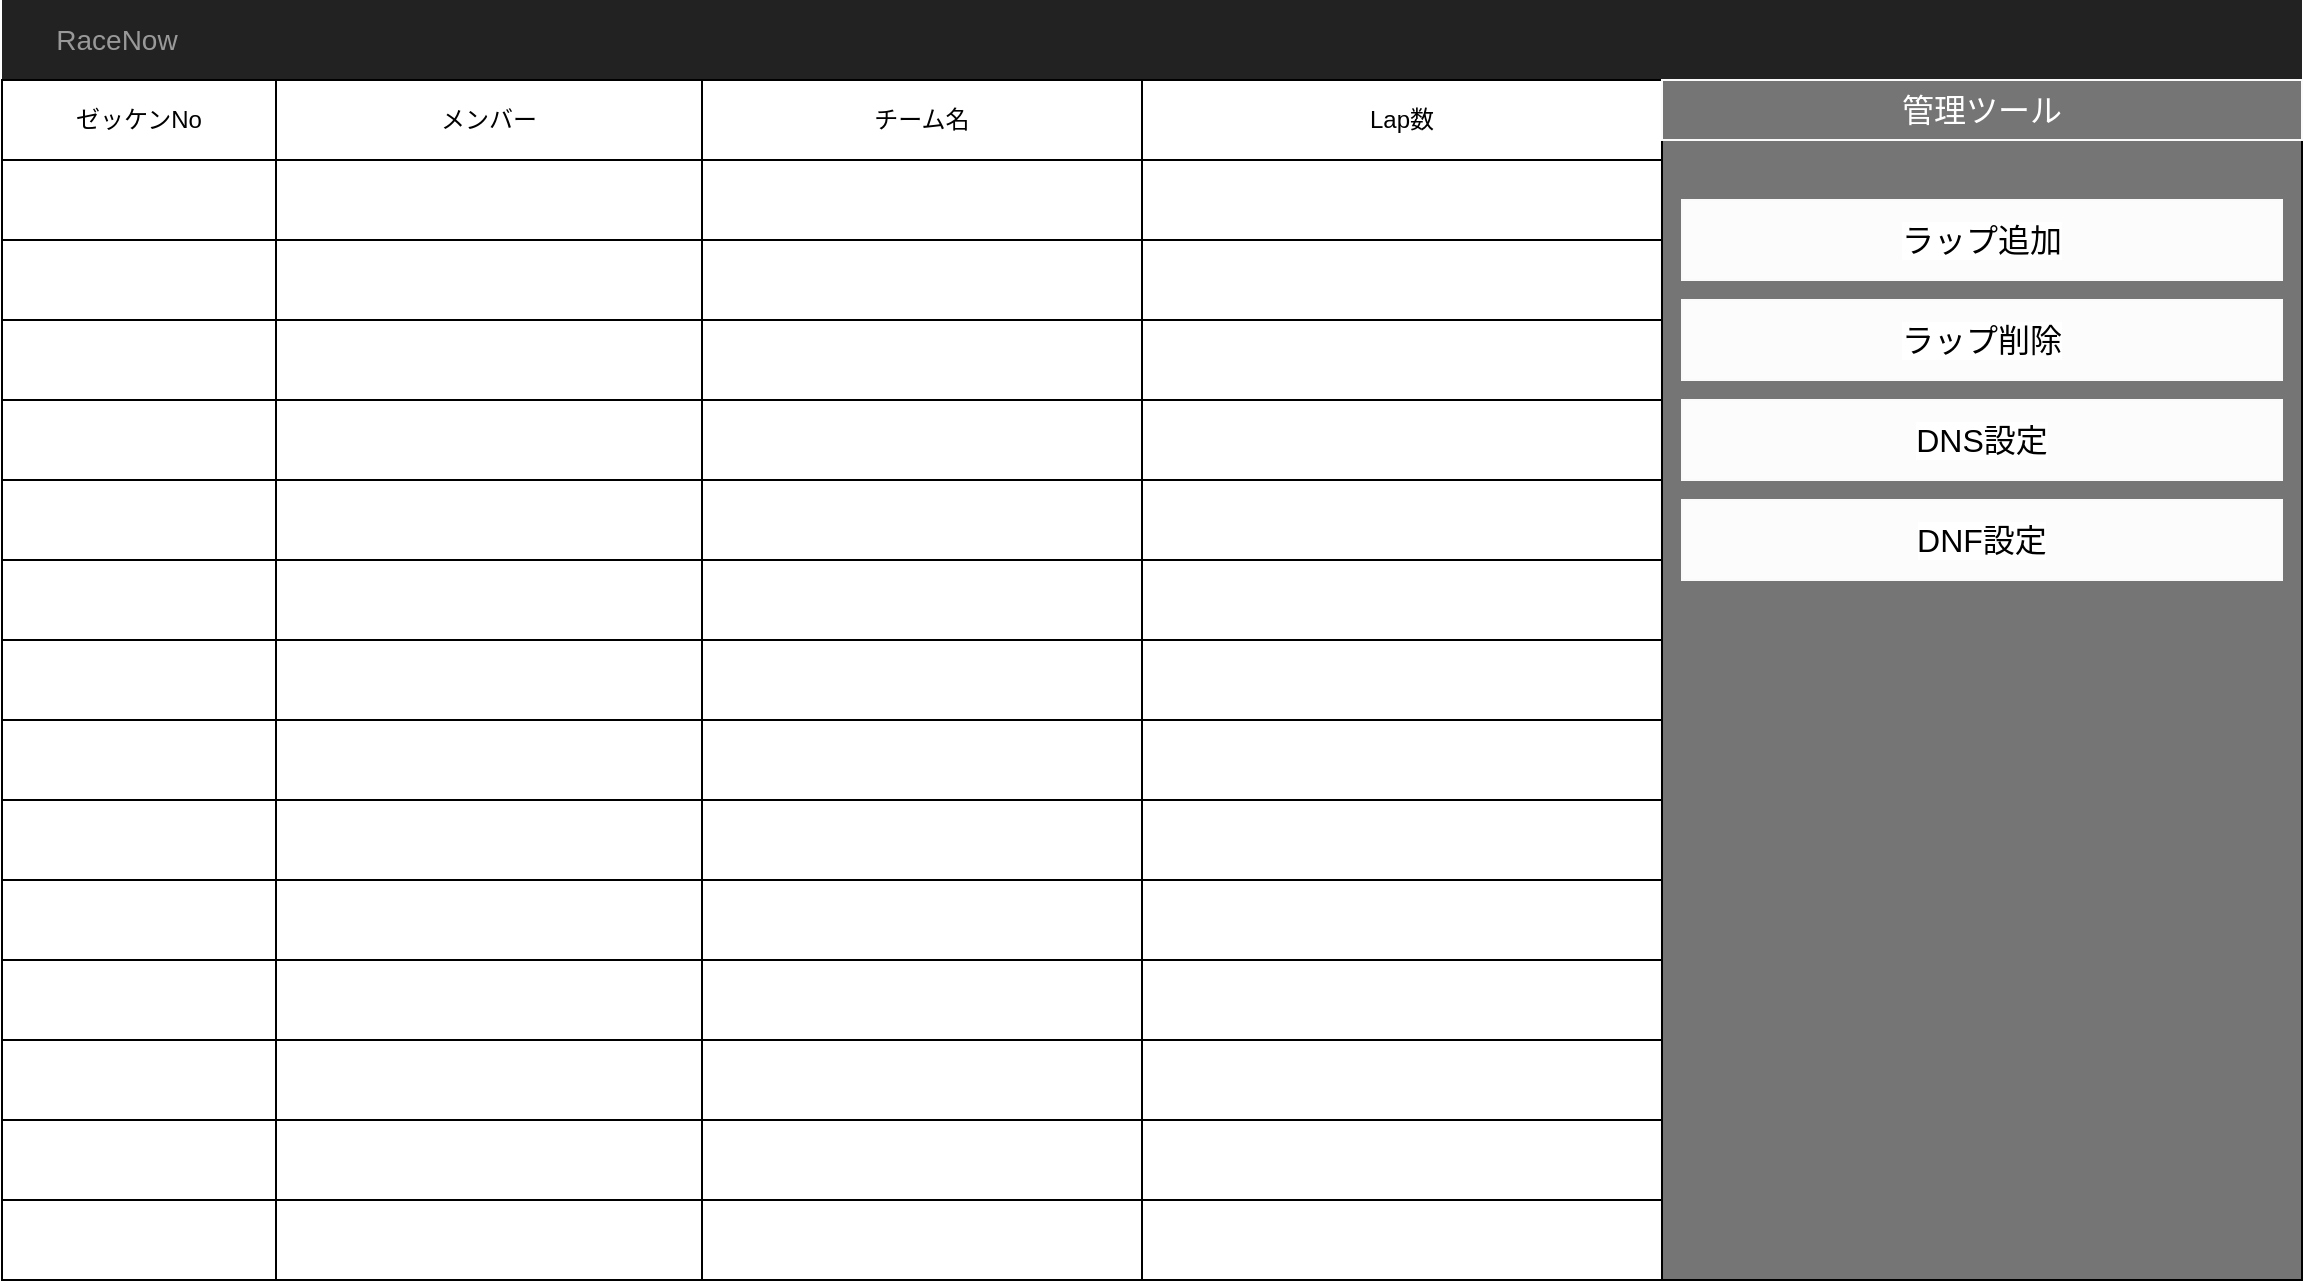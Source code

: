 <mxfile version="15.2.9" type="github">
  <diagram name="Page-1" id="c9db0220-8083-56f3-ca83-edcdcd058819">
    <mxGraphModel dx="1550" dy="835" grid="1" gridSize="10" guides="1" tooltips="1" connect="1" arrows="1" fold="1" page="1" pageScale="1.5" pageWidth="826" pageHeight="1169" background="#ffffff" math="0" shadow="0">
      <root>
        <mxCell id="0" style=";html=1;" />
        <mxCell id="1" style=";html=1;" parent="0" />
        <mxCell id="3d76a8aef4d5c911-1" value="" style="html=1;shadow=0;dashed=0;shape=mxgraph.bootstrap.rect;fillColor=#222222;strokeColor=none;whiteSpace=wrap;rounded=0;fontSize=12;fontColor=#000000;align=center;" parent="1" vertex="1">
          <mxGeometry x="40" y="70" width="1150" height="40" as="geometry" />
        </mxCell>
        <mxCell id="3d76a8aef4d5c911-2" value="RaceNow" style="html=1;shadow=0;dashed=0;fillColor=none;strokeColor=none;shape=mxgraph.bootstrap.rect;fontColor=#999999;fontSize=14;whiteSpace=wrap;" parent="3d76a8aef4d5c911-1" vertex="1">
          <mxGeometry width="115" height="40" as="geometry" />
        </mxCell>
        <mxCell id="-9qAd4NVjOr9Vn7USiCf-1" value="" style="rounded=0;whiteSpace=wrap;html=1;fillColor=#757575;" parent="1" vertex="1">
          <mxGeometry x="870" y="110" width="320" height="600" as="geometry" />
        </mxCell>
        <mxCell id="-9qAd4NVjOr9Vn7USiCf-2" value="" style="shape=table;html=1;whiteSpace=wrap;startSize=0;container=1;collapsible=0;childLayout=tableLayout;" parent="1" vertex="1">
          <mxGeometry x="40" y="110" width="830" height="600" as="geometry" />
        </mxCell>
        <mxCell id="-9qAd4NVjOr9Vn7USiCf-3" value="" style="shape=partialRectangle;html=1;whiteSpace=wrap;collapsible=0;dropTarget=0;pointerEvents=0;fillColor=none;top=0;left=0;bottom=0;right=0;points=[[0,0.5],[1,0.5]];portConstraint=eastwest;" parent="-9qAd4NVjOr9Vn7USiCf-2" vertex="1">
          <mxGeometry width="830" height="40" as="geometry" />
        </mxCell>
        <mxCell id="-9qAd4NVjOr9Vn7USiCf-4" value="ゼッケンNo" style="shape=partialRectangle;html=1;whiteSpace=wrap;connectable=0;fillColor=none;top=0;left=0;bottom=0;right=0;overflow=hidden;pointerEvents=1;" parent="-9qAd4NVjOr9Vn7USiCf-3" vertex="1">
          <mxGeometry width="137" height="40" as="geometry">
            <mxRectangle width="137" height="40" as="alternateBounds" />
          </mxGeometry>
        </mxCell>
        <mxCell id="-9qAd4NVjOr9Vn7USiCf-63" value="メンバー" style="shape=partialRectangle;html=1;whiteSpace=wrap;connectable=0;fillColor=none;top=0;left=0;bottom=0;right=0;overflow=hidden;pointerEvents=1;" parent="-9qAd4NVjOr9Vn7USiCf-3" vertex="1">
          <mxGeometry x="137" width="213" height="40" as="geometry">
            <mxRectangle width="213" height="40" as="alternateBounds" />
          </mxGeometry>
        </mxCell>
        <mxCell id="-9qAd4NVjOr9Vn7USiCf-5" value="チーム名" style="shape=partialRectangle;html=1;whiteSpace=wrap;connectable=0;fillColor=none;top=0;left=0;bottom=0;right=0;overflow=hidden;pointerEvents=1;" parent="-9qAd4NVjOr9Vn7USiCf-3" vertex="1">
          <mxGeometry x="350" width="220" height="40" as="geometry">
            <mxRectangle width="220" height="40" as="alternateBounds" />
          </mxGeometry>
        </mxCell>
        <mxCell id="-9qAd4NVjOr9Vn7USiCf-6" value="Lap数" style="shape=partialRectangle;html=1;whiteSpace=wrap;connectable=0;fillColor=none;top=0;left=0;bottom=0;right=0;overflow=hidden;pointerEvents=1;" parent="-9qAd4NVjOr9Vn7USiCf-3" vertex="1">
          <mxGeometry x="570" width="260" height="40" as="geometry">
            <mxRectangle width="260" height="40" as="alternateBounds" />
          </mxGeometry>
        </mxCell>
        <mxCell id="-9qAd4NVjOr9Vn7USiCf-7" value="" style="shape=partialRectangle;html=1;whiteSpace=wrap;collapsible=0;dropTarget=0;pointerEvents=0;fillColor=none;top=0;left=0;bottom=0;right=0;points=[[0,0.5],[1,0.5]];portConstraint=eastwest;" parent="-9qAd4NVjOr9Vn7USiCf-2" vertex="1">
          <mxGeometry y="40" width="830" height="40" as="geometry" />
        </mxCell>
        <mxCell id="-9qAd4NVjOr9Vn7USiCf-8" value="" style="shape=partialRectangle;html=1;whiteSpace=wrap;connectable=0;fillColor=none;top=0;left=0;bottom=0;right=0;overflow=hidden;pointerEvents=1;" parent="-9qAd4NVjOr9Vn7USiCf-7" vertex="1">
          <mxGeometry width="137" height="40" as="geometry">
            <mxRectangle width="137" height="40" as="alternateBounds" />
          </mxGeometry>
        </mxCell>
        <mxCell id="-9qAd4NVjOr9Vn7USiCf-9" value="" style="shape=partialRectangle;html=1;whiteSpace=wrap;connectable=0;fillColor=none;top=0;left=0;bottom=0;right=0;overflow=hidden;pointerEvents=1;" parent="-9qAd4NVjOr9Vn7USiCf-7" vertex="1">
          <mxGeometry x="137" width="213" height="40" as="geometry">
            <mxRectangle width="213" height="40" as="alternateBounds" />
          </mxGeometry>
        </mxCell>
        <mxCell id="-9qAd4NVjOr9Vn7USiCf-10" value="" style="shape=partialRectangle;html=1;whiteSpace=wrap;connectable=0;fillColor=none;top=0;left=0;bottom=0;right=0;overflow=hidden;pointerEvents=1;" parent="-9qAd4NVjOr9Vn7USiCf-7" vertex="1">
          <mxGeometry x="350" width="220" height="40" as="geometry">
            <mxRectangle width="220" height="40" as="alternateBounds" />
          </mxGeometry>
        </mxCell>
        <mxCell id="-9qAd4NVjOr9Vn7USiCf-64" style="shape=partialRectangle;html=1;whiteSpace=wrap;connectable=0;fillColor=none;top=0;left=0;bottom=0;right=0;overflow=hidden;pointerEvents=1;" parent="-9qAd4NVjOr9Vn7USiCf-7" vertex="1">
          <mxGeometry x="570" width="260" height="40" as="geometry">
            <mxRectangle width="260" height="40" as="alternateBounds" />
          </mxGeometry>
        </mxCell>
        <mxCell id="-9qAd4NVjOr9Vn7USiCf-59" style="shape=partialRectangle;html=1;whiteSpace=wrap;collapsible=0;dropTarget=0;pointerEvents=0;fillColor=none;top=0;left=0;bottom=0;right=0;points=[[0,0.5],[1,0.5]];portConstraint=eastwest;" parent="-9qAd4NVjOr9Vn7USiCf-2" vertex="1">
          <mxGeometry y="80" width="830" height="40" as="geometry" />
        </mxCell>
        <mxCell id="-9qAd4NVjOr9Vn7USiCf-60" style="shape=partialRectangle;html=1;whiteSpace=wrap;connectable=0;fillColor=none;top=0;left=0;bottom=0;right=0;overflow=hidden;pointerEvents=1;" parent="-9qAd4NVjOr9Vn7USiCf-59" vertex="1">
          <mxGeometry width="137" height="40" as="geometry">
            <mxRectangle width="137" height="40" as="alternateBounds" />
          </mxGeometry>
        </mxCell>
        <mxCell id="-9qAd4NVjOr9Vn7USiCf-61" style="shape=partialRectangle;html=1;whiteSpace=wrap;connectable=0;fillColor=none;top=0;left=0;bottom=0;right=0;overflow=hidden;pointerEvents=1;" parent="-9qAd4NVjOr9Vn7USiCf-59" vertex="1">
          <mxGeometry x="137" width="213" height="40" as="geometry">
            <mxRectangle width="213" height="40" as="alternateBounds" />
          </mxGeometry>
        </mxCell>
        <mxCell id="-9qAd4NVjOr9Vn7USiCf-62" style="shape=partialRectangle;html=1;whiteSpace=wrap;connectable=0;fillColor=none;top=0;left=0;bottom=0;right=0;overflow=hidden;pointerEvents=1;" parent="-9qAd4NVjOr9Vn7USiCf-59" vertex="1">
          <mxGeometry x="350" width="220" height="40" as="geometry">
            <mxRectangle width="220" height="40" as="alternateBounds" />
          </mxGeometry>
        </mxCell>
        <mxCell id="-9qAd4NVjOr9Vn7USiCf-65" style="shape=partialRectangle;html=1;whiteSpace=wrap;connectable=0;fillColor=none;top=0;left=0;bottom=0;right=0;overflow=hidden;pointerEvents=1;" parent="-9qAd4NVjOr9Vn7USiCf-59" vertex="1">
          <mxGeometry x="570" width="260" height="40" as="geometry">
            <mxRectangle width="260" height="40" as="alternateBounds" />
          </mxGeometry>
        </mxCell>
        <mxCell id="-9qAd4NVjOr9Vn7USiCf-55" style="shape=partialRectangle;html=1;whiteSpace=wrap;collapsible=0;dropTarget=0;pointerEvents=0;fillColor=none;top=0;left=0;bottom=0;right=0;points=[[0,0.5],[1,0.5]];portConstraint=eastwest;" parent="-9qAd4NVjOr9Vn7USiCf-2" vertex="1">
          <mxGeometry y="120" width="830" height="40" as="geometry" />
        </mxCell>
        <mxCell id="-9qAd4NVjOr9Vn7USiCf-56" style="shape=partialRectangle;html=1;whiteSpace=wrap;connectable=0;fillColor=none;top=0;left=0;bottom=0;right=0;overflow=hidden;pointerEvents=1;" parent="-9qAd4NVjOr9Vn7USiCf-55" vertex="1">
          <mxGeometry width="137" height="40" as="geometry">
            <mxRectangle width="137" height="40" as="alternateBounds" />
          </mxGeometry>
        </mxCell>
        <mxCell id="-9qAd4NVjOr9Vn7USiCf-57" style="shape=partialRectangle;html=1;whiteSpace=wrap;connectable=0;fillColor=none;top=0;left=0;bottom=0;right=0;overflow=hidden;pointerEvents=1;" parent="-9qAd4NVjOr9Vn7USiCf-55" vertex="1">
          <mxGeometry x="137" width="213" height="40" as="geometry">
            <mxRectangle width="213" height="40" as="alternateBounds" />
          </mxGeometry>
        </mxCell>
        <mxCell id="-9qAd4NVjOr9Vn7USiCf-58" style="shape=partialRectangle;html=1;whiteSpace=wrap;connectable=0;fillColor=none;top=0;left=0;bottom=0;right=0;overflow=hidden;pointerEvents=1;" parent="-9qAd4NVjOr9Vn7USiCf-55" vertex="1">
          <mxGeometry x="350" width="220" height="40" as="geometry">
            <mxRectangle width="220" height="40" as="alternateBounds" />
          </mxGeometry>
        </mxCell>
        <mxCell id="-9qAd4NVjOr9Vn7USiCf-66" style="shape=partialRectangle;html=1;whiteSpace=wrap;connectable=0;fillColor=none;top=0;left=0;bottom=0;right=0;overflow=hidden;pointerEvents=1;" parent="-9qAd4NVjOr9Vn7USiCf-55" vertex="1">
          <mxGeometry x="570" width="260" height="40" as="geometry">
            <mxRectangle width="260" height="40" as="alternateBounds" />
          </mxGeometry>
        </mxCell>
        <mxCell id="-9qAd4NVjOr9Vn7USiCf-51" style="shape=partialRectangle;html=1;whiteSpace=wrap;collapsible=0;dropTarget=0;pointerEvents=0;fillColor=none;top=0;left=0;bottom=0;right=0;points=[[0,0.5],[1,0.5]];portConstraint=eastwest;" parent="-9qAd4NVjOr9Vn7USiCf-2" vertex="1">
          <mxGeometry y="160" width="830" height="40" as="geometry" />
        </mxCell>
        <mxCell id="-9qAd4NVjOr9Vn7USiCf-52" style="shape=partialRectangle;html=1;whiteSpace=wrap;connectable=0;fillColor=none;top=0;left=0;bottom=0;right=0;overflow=hidden;pointerEvents=1;" parent="-9qAd4NVjOr9Vn7USiCf-51" vertex="1">
          <mxGeometry width="137" height="40" as="geometry">
            <mxRectangle width="137" height="40" as="alternateBounds" />
          </mxGeometry>
        </mxCell>
        <mxCell id="-9qAd4NVjOr9Vn7USiCf-53" style="shape=partialRectangle;html=1;whiteSpace=wrap;connectable=0;fillColor=none;top=0;left=0;bottom=0;right=0;overflow=hidden;pointerEvents=1;" parent="-9qAd4NVjOr9Vn7USiCf-51" vertex="1">
          <mxGeometry x="137" width="213" height="40" as="geometry">
            <mxRectangle width="213" height="40" as="alternateBounds" />
          </mxGeometry>
        </mxCell>
        <mxCell id="-9qAd4NVjOr9Vn7USiCf-54" style="shape=partialRectangle;html=1;whiteSpace=wrap;connectable=0;fillColor=none;top=0;left=0;bottom=0;right=0;overflow=hidden;pointerEvents=1;" parent="-9qAd4NVjOr9Vn7USiCf-51" vertex="1">
          <mxGeometry x="350" width="220" height="40" as="geometry">
            <mxRectangle width="220" height="40" as="alternateBounds" />
          </mxGeometry>
        </mxCell>
        <mxCell id="-9qAd4NVjOr9Vn7USiCf-67" style="shape=partialRectangle;html=1;whiteSpace=wrap;connectable=0;fillColor=none;top=0;left=0;bottom=0;right=0;overflow=hidden;pointerEvents=1;" parent="-9qAd4NVjOr9Vn7USiCf-51" vertex="1">
          <mxGeometry x="570" width="260" height="40" as="geometry">
            <mxRectangle width="260" height="40" as="alternateBounds" />
          </mxGeometry>
        </mxCell>
        <mxCell id="-9qAd4NVjOr9Vn7USiCf-47" style="shape=partialRectangle;html=1;whiteSpace=wrap;collapsible=0;dropTarget=0;pointerEvents=0;fillColor=none;top=0;left=0;bottom=0;right=0;points=[[0,0.5],[1,0.5]];portConstraint=eastwest;" parent="-9qAd4NVjOr9Vn7USiCf-2" vertex="1">
          <mxGeometry y="200" width="830" height="40" as="geometry" />
        </mxCell>
        <mxCell id="-9qAd4NVjOr9Vn7USiCf-48" style="shape=partialRectangle;html=1;whiteSpace=wrap;connectable=0;fillColor=none;top=0;left=0;bottom=0;right=0;overflow=hidden;pointerEvents=1;" parent="-9qAd4NVjOr9Vn7USiCf-47" vertex="1">
          <mxGeometry width="137" height="40" as="geometry">
            <mxRectangle width="137" height="40" as="alternateBounds" />
          </mxGeometry>
        </mxCell>
        <mxCell id="-9qAd4NVjOr9Vn7USiCf-49" style="shape=partialRectangle;html=1;whiteSpace=wrap;connectable=0;fillColor=none;top=0;left=0;bottom=0;right=0;overflow=hidden;pointerEvents=1;" parent="-9qAd4NVjOr9Vn7USiCf-47" vertex="1">
          <mxGeometry x="137" width="213" height="40" as="geometry">
            <mxRectangle width="213" height="40" as="alternateBounds" />
          </mxGeometry>
        </mxCell>
        <mxCell id="-9qAd4NVjOr9Vn7USiCf-50" style="shape=partialRectangle;html=1;whiteSpace=wrap;connectable=0;fillColor=none;top=0;left=0;bottom=0;right=0;overflow=hidden;pointerEvents=1;" parent="-9qAd4NVjOr9Vn7USiCf-47" vertex="1">
          <mxGeometry x="350" width="220" height="40" as="geometry">
            <mxRectangle width="220" height="40" as="alternateBounds" />
          </mxGeometry>
        </mxCell>
        <mxCell id="-9qAd4NVjOr9Vn7USiCf-68" style="shape=partialRectangle;html=1;whiteSpace=wrap;connectable=0;fillColor=none;top=0;left=0;bottom=0;right=0;overflow=hidden;pointerEvents=1;" parent="-9qAd4NVjOr9Vn7USiCf-47" vertex="1">
          <mxGeometry x="570" width="260" height="40" as="geometry">
            <mxRectangle width="260" height="40" as="alternateBounds" />
          </mxGeometry>
        </mxCell>
        <mxCell id="-9qAd4NVjOr9Vn7USiCf-43" style="shape=partialRectangle;html=1;whiteSpace=wrap;collapsible=0;dropTarget=0;pointerEvents=0;fillColor=none;top=0;left=0;bottom=0;right=0;points=[[0,0.5],[1,0.5]];portConstraint=eastwest;" parent="-9qAd4NVjOr9Vn7USiCf-2" vertex="1">
          <mxGeometry y="240" width="830" height="40" as="geometry" />
        </mxCell>
        <mxCell id="-9qAd4NVjOr9Vn7USiCf-44" style="shape=partialRectangle;html=1;whiteSpace=wrap;connectable=0;fillColor=none;top=0;left=0;bottom=0;right=0;overflow=hidden;pointerEvents=1;" parent="-9qAd4NVjOr9Vn7USiCf-43" vertex="1">
          <mxGeometry width="137" height="40" as="geometry">
            <mxRectangle width="137" height="40" as="alternateBounds" />
          </mxGeometry>
        </mxCell>
        <mxCell id="-9qAd4NVjOr9Vn7USiCf-45" style="shape=partialRectangle;html=1;whiteSpace=wrap;connectable=0;fillColor=none;top=0;left=0;bottom=0;right=0;overflow=hidden;pointerEvents=1;" parent="-9qAd4NVjOr9Vn7USiCf-43" vertex="1">
          <mxGeometry x="137" width="213" height="40" as="geometry">
            <mxRectangle width="213" height="40" as="alternateBounds" />
          </mxGeometry>
        </mxCell>
        <mxCell id="-9qAd4NVjOr9Vn7USiCf-46" style="shape=partialRectangle;html=1;whiteSpace=wrap;connectable=0;fillColor=none;top=0;left=0;bottom=0;right=0;overflow=hidden;pointerEvents=1;" parent="-9qAd4NVjOr9Vn7USiCf-43" vertex="1">
          <mxGeometry x="350" width="220" height="40" as="geometry">
            <mxRectangle width="220" height="40" as="alternateBounds" />
          </mxGeometry>
        </mxCell>
        <mxCell id="-9qAd4NVjOr9Vn7USiCf-69" style="shape=partialRectangle;html=1;whiteSpace=wrap;connectable=0;fillColor=none;top=0;left=0;bottom=0;right=0;overflow=hidden;pointerEvents=1;" parent="-9qAd4NVjOr9Vn7USiCf-43" vertex="1">
          <mxGeometry x="570" width="260" height="40" as="geometry">
            <mxRectangle width="260" height="40" as="alternateBounds" />
          </mxGeometry>
        </mxCell>
        <mxCell id="-9qAd4NVjOr9Vn7USiCf-39" style="shape=partialRectangle;html=1;whiteSpace=wrap;collapsible=0;dropTarget=0;pointerEvents=0;fillColor=none;top=0;left=0;bottom=0;right=0;points=[[0,0.5],[1,0.5]];portConstraint=eastwest;" parent="-9qAd4NVjOr9Vn7USiCf-2" vertex="1">
          <mxGeometry y="280" width="830" height="40" as="geometry" />
        </mxCell>
        <mxCell id="-9qAd4NVjOr9Vn7USiCf-40" style="shape=partialRectangle;html=1;whiteSpace=wrap;connectable=0;fillColor=none;top=0;left=0;bottom=0;right=0;overflow=hidden;pointerEvents=1;" parent="-9qAd4NVjOr9Vn7USiCf-39" vertex="1">
          <mxGeometry width="137" height="40" as="geometry">
            <mxRectangle width="137" height="40" as="alternateBounds" />
          </mxGeometry>
        </mxCell>
        <mxCell id="-9qAd4NVjOr9Vn7USiCf-41" style="shape=partialRectangle;html=1;whiteSpace=wrap;connectable=0;fillColor=none;top=0;left=0;bottom=0;right=0;overflow=hidden;pointerEvents=1;" parent="-9qAd4NVjOr9Vn7USiCf-39" vertex="1">
          <mxGeometry x="137" width="213" height="40" as="geometry">
            <mxRectangle width="213" height="40" as="alternateBounds" />
          </mxGeometry>
        </mxCell>
        <mxCell id="-9qAd4NVjOr9Vn7USiCf-42" style="shape=partialRectangle;html=1;whiteSpace=wrap;connectable=0;fillColor=none;top=0;left=0;bottom=0;right=0;overflow=hidden;pointerEvents=1;" parent="-9qAd4NVjOr9Vn7USiCf-39" vertex="1">
          <mxGeometry x="350" width="220" height="40" as="geometry">
            <mxRectangle width="220" height="40" as="alternateBounds" />
          </mxGeometry>
        </mxCell>
        <mxCell id="-9qAd4NVjOr9Vn7USiCf-70" style="shape=partialRectangle;html=1;whiteSpace=wrap;connectable=0;fillColor=none;top=0;left=0;bottom=0;right=0;overflow=hidden;pointerEvents=1;" parent="-9qAd4NVjOr9Vn7USiCf-39" vertex="1">
          <mxGeometry x="570" width="260" height="40" as="geometry">
            <mxRectangle width="260" height="40" as="alternateBounds" />
          </mxGeometry>
        </mxCell>
        <mxCell id="-9qAd4NVjOr9Vn7USiCf-35" style="shape=partialRectangle;html=1;whiteSpace=wrap;collapsible=0;dropTarget=0;pointerEvents=0;fillColor=none;top=0;left=0;bottom=0;right=0;points=[[0,0.5],[1,0.5]];portConstraint=eastwest;" parent="-9qAd4NVjOr9Vn7USiCf-2" vertex="1">
          <mxGeometry y="320" width="830" height="40" as="geometry" />
        </mxCell>
        <mxCell id="-9qAd4NVjOr9Vn7USiCf-36" style="shape=partialRectangle;html=1;whiteSpace=wrap;connectable=0;fillColor=none;top=0;left=0;bottom=0;right=0;overflow=hidden;pointerEvents=1;" parent="-9qAd4NVjOr9Vn7USiCf-35" vertex="1">
          <mxGeometry width="137" height="40" as="geometry">
            <mxRectangle width="137" height="40" as="alternateBounds" />
          </mxGeometry>
        </mxCell>
        <mxCell id="-9qAd4NVjOr9Vn7USiCf-37" style="shape=partialRectangle;html=1;whiteSpace=wrap;connectable=0;fillColor=none;top=0;left=0;bottom=0;right=0;overflow=hidden;pointerEvents=1;" parent="-9qAd4NVjOr9Vn7USiCf-35" vertex="1">
          <mxGeometry x="137" width="213" height="40" as="geometry">
            <mxRectangle width="213" height="40" as="alternateBounds" />
          </mxGeometry>
        </mxCell>
        <mxCell id="-9qAd4NVjOr9Vn7USiCf-38" style="shape=partialRectangle;html=1;whiteSpace=wrap;connectable=0;fillColor=none;top=0;left=0;bottom=0;right=0;overflow=hidden;pointerEvents=1;" parent="-9qAd4NVjOr9Vn7USiCf-35" vertex="1">
          <mxGeometry x="350" width="220" height="40" as="geometry">
            <mxRectangle width="220" height="40" as="alternateBounds" />
          </mxGeometry>
        </mxCell>
        <mxCell id="-9qAd4NVjOr9Vn7USiCf-71" style="shape=partialRectangle;html=1;whiteSpace=wrap;connectable=0;fillColor=none;top=0;left=0;bottom=0;right=0;overflow=hidden;pointerEvents=1;" parent="-9qAd4NVjOr9Vn7USiCf-35" vertex="1">
          <mxGeometry x="570" width="260" height="40" as="geometry">
            <mxRectangle width="260" height="40" as="alternateBounds" />
          </mxGeometry>
        </mxCell>
        <mxCell id="-9qAd4NVjOr9Vn7USiCf-31" style="shape=partialRectangle;html=1;whiteSpace=wrap;collapsible=0;dropTarget=0;pointerEvents=0;fillColor=none;top=0;left=0;bottom=0;right=0;points=[[0,0.5],[1,0.5]];portConstraint=eastwest;" parent="-9qAd4NVjOr9Vn7USiCf-2" vertex="1">
          <mxGeometry y="360" width="830" height="40" as="geometry" />
        </mxCell>
        <mxCell id="-9qAd4NVjOr9Vn7USiCf-32" style="shape=partialRectangle;html=1;whiteSpace=wrap;connectable=0;fillColor=none;top=0;left=0;bottom=0;right=0;overflow=hidden;pointerEvents=1;" parent="-9qAd4NVjOr9Vn7USiCf-31" vertex="1">
          <mxGeometry width="137" height="40" as="geometry">
            <mxRectangle width="137" height="40" as="alternateBounds" />
          </mxGeometry>
        </mxCell>
        <mxCell id="-9qAd4NVjOr9Vn7USiCf-33" style="shape=partialRectangle;html=1;whiteSpace=wrap;connectable=0;fillColor=none;top=0;left=0;bottom=0;right=0;overflow=hidden;pointerEvents=1;" parent="-9qAd4NVjOr9Vn7USiCf-31" vertex="1">
          <mxGeometry x="137" width="213" height="40" as="geometry">
            <mxRectangle width="213" height="40" as="alternateBounds" />
          </mxGeometry>
        </mxCell>
        <mxCell id="-9qAd4NVjOr9Vn7USiCf-34" style="shape=partialRectangle;html=1;whiteSpace=wrap;connectable=0;fillColor=none;top=0;left=0;bottom=0;right=0;overflow=hidden;pointerEvents=1;" parent="-9qAd4NVjOr9Vn7USiCf-31" vertex="1">
          <mxGeometry x="350" width="220" height="40" as="geometry">
            <mxRectangle width="220" height="40" as="alternateBounds" />
          </mxGeometry>
        </mxCell>
        <mxCell id="-9qAd4NVjOr9Vn7USiCf-72" style="shape=partialRectangle;html=1;whiteSpace=wrap;connectable=0;fillColor=none;top=0;left=0;bottom=0;right=0;overflow=hidden;pointerEvents=1;" parent="-9qAd4NVjOr9Vn7USiCf-31" vertex="1">
          <mxGeometry x="570" width="260" height="40" as="geometry">
            <mxRectangle width="260" height="40" as="alternateBounds" />
          </mxGeometry>
        </mxCell>
        <mxCell id="-9qAd4NVjOr9Vn7USiCf-27" style="shape=partialRectangle;html=1;whiteSpace=wrap;collapsible=0;dropTarget=0;pointerEvents=0;fillColor=none;top=0;left=0;bottom=0;right=0;points=[[0,0.5],[1,0.5]];portConstraint=eastwest;" parent="-9qAd4NVjOr9Vn7USiCf-2" vertex="1">
          <mxGeometry y="400" width="830" height="40" as="geometry" />
        </mxCell>
        <mxCell id="-9qAd4NVjOr9Vn7USiCf-28" style="shape=partialRectangle;html=1;whiteSpace=wrap;connectable=0;fillColor=none;top=0;left=0;bottom=0;right=0;overflow=hidden;pointerEvents=1;" parent="-9qAd4NVjOr9Vn7USiCf-27" vertex="1">
          <mxGeometry width="137" height="40" as="geometry">
            <mxRectangle width="137" height="40" as="alternateBounds" />
          </mxGeometry>
        </mxCell>
        <mxCell id="-9qAd4NVjOr9Vn7USiCf-29" style="shape=partialRectangle;html=1;whiteSpace=wrap;connectable=0;fillColor=none;top=0;left=0;bottom=0;right=0;overflow=hidden;pointerEvents=1;" parent="-9qAd4NVjOr9Vn7USiCf-27" vertex="1">
          <mxGeometry x="137" width="213" height="40" as="geometry">
            <mxRectangle width="213" height="40" as="alternateBounds" />
          </mxGeometry>
        </mxCell>
        <mxCell id="-9qAd4NVjOr9Vn7USiCf-30" style="shape=partialRectangle;html=1;whiteSpace=wrap;connectable=0;fillColor=none;top=0;left=0;bottom=0;right=0;overflow=hidden;pointerEvents=1;" parent="-9qAd4NVjOr9Vn7USiCf-27" vertex="1">
          <mxGeometry x="350" width="220" height="40" as="geometry">
            <mxRectangle width="220" height="40" as="alternateBounds" />
          </mxGeometry>
        </mxCell>
        <mxCell id="-9qAd4NVjOr9Vn7USiCf-73" style="shape=partialRectangle;html=1;whiteSpace=wrap;connectable=0;fillColor=none;top=0;left=0;bottom=0;right=0;overflow=hidden;pointerEvents=1;" parent="-9qAd4NVjOr9Vn7USiCf-27" vertex="1">
          <mxGeometry x="570" width="260" height="40" as="geometry">
            <mxRectangle width="260" height="40" as="alternateBounds" />
          </mxGeometry>
        </mxCell>
        <mxCell id="-9qAd4NVjOr9Vn7USiCf-23" style="shape=partialRectangle;html=1;whiteSpace=wrap;collapsible=0;dropTarget=0;pointerEvents=0;fillColor=none;top=0;left=0;bottom=0;right=0;points=[[0,0.5],[1,0.5]];portConstraint=eastwest;" parent="-9qAd4NVjOr9Vn7USiCf-2" vertex="1">
          <mxGeometry y="440" width="830" height="40" as="geometry" />
        </mxCell>
        <mxCell id="-9qAd4NVjOr9Vn7USiCf-24" style="shape=partialRectangle;html=1;whiteSpace=wrap;connectable=0;fillColor=none;top=0;left=0;bottom=0;right=0;overflow=hidden;pointerEvents=1;" parent="-9qAd4NVjOr9Vn7USiCf-23" vertex="1">
          <mxGeometry width="137" height="40" as="geometry">
            <mxRectangle width="137" height="40" as="alternateBounds" />
          </mxGeometry>
        </mxCell>
        <mxCell id="-9qAd4NVjOr9Vn7USiCf-25" style="shape=partialRectangle;html=1;whiteSpace=wrap;connectable=0;fillColor=none;top=0;left=0;bottom=0;right=0;overflow=hidden;pointerEvents=1;" parent="-9qAd4NVjOr9Vn7USiCf-23" vertex="1">
          <mxGeometry x="137" width="213" height="40" as="geometry">
            <mxRectangle width="213" height="40" as="alternateBounds" />
          </mxGeometry>
        </mxCell>
        <mxCell id="-9qAd4NVjOr9Vn7USiCf-26" style="shape=partialRectangle;html=1;whiteSpace=wrap;connectable=0;fillColor=none;top=0;left=0;bottom=0;right=0;overflow=hidden;pointerEvents=1;" parent="-9qAd4NVjOr9Vn7USiCf-23" vertex="1">
          <mxGeometry x="350" width="220" height="40" as="geometry">
            <mxRectangle width="220" height="40" as="alternateBounds" />
          </mxGeometry>
        </mxCell>
        <mxCell id="-9qAd4NVjOr9Vn7USiCf-74" style="shape=partialRectangle;html=1;whiteSpace=wrap;connectable=0;fillColor=none;top=0;left=0;bottom=0;right=0;overflow=hidden;pointerEvents=1;" parent="-9qAd4NVjOr9Vn7USiCf-23" vertex="1">
          <mxGeometry x="570" width="260" height="40" as="geometry">
            <mxRectangle width="260" height="40" as="alternateBounds" />
          </mxGeometry>
        </mxCell>
        <mxCell id="-9qAd4NVjOr9Vn7USiCf-19" style="shape=partialRectangle;html=1;whiteSpace=wrap;collapsible=0;dropTarget=0;pointerEvents=0;fillColor=none;top=0;left=0;bottom=0;right=0;points=[[0,0.5],[1,0.5]];portConstraint=eastwest;" parent="-9qAd4NVjOr9Vn7USiCf-2" vertex="1">
          <mxGeometry y="480" width="830" height="40" as="geometry" />
        </mxCell>
        <mxCell id="-9qAd4NVjOr9Vn7USiCf-20" style="shape=partialRectangle;html=1;whiteSpace=wrap;connectable=0;fillColor=none;top=0;left=0;bottom=0;right=0;overflow=hidden;pointerEvents=1;" parent="-9qAd4NVjOr9Vn7USiCf-19" vertex="1">
          <mxGeometry width="137" height="40" as="geometry">
            <mxRectangle width="137" height="40" as="alternateBounds" />
          </mxGeometry>
        </mxCell>
        <mxCell id="-9qAd4NVjOr9Vn7USiCf-21" style="shape=partialRectangle;html=1;whiteSpace=wrap;connectable=0;fillColor=none;top=0;left=0;bottom=0;right=0;overflow=hidden;pointerEvents=1;" parent="-9qAd4NVjOr9Vn7USiCf-19" vertex="1">
          <mxGeometry x="137" width="213" height="40" as="geometry">
            <mxRectangle width="213" height="40" as="alternateBounds" />
          </mxGeometry>
        </mxCell>
        <mxCell id="-9qAd4NVjOr9Vn7USiCf-22" style="shape=partialRectangle;html=1;whiteSpace=wrap;connectable=0;fillColor=none;top=0;left=0;bottom=0;right=0;overflow=hidden;pointerEvents=1;" parent="-9qAd4NVjOr9Vn7USiCf-19" vertex="1">
          <mxGeometry x="350" width="220" height="40" as="geometry">
            <mxRectangle width="220" height="40" as="alternateBounds" />
          </mxGeometry>
        </mxCell>
        <mxCell id="-9qAd4NVjOr9Vn7USiCf-75" style="shape=partialRectangle;html=1;whiteSpace=wrap;connectable=0;fillColor=none;top=0;left=0;bottom=0;right=0;overflow=hidden;pointerEvents=1;" parent="-9qAd4NVjOr9Vn7USiCf-19" vertex="1">
          <mxGeometry x="570" width="260" height="40" as="geometry">
            <mxRectangle width="260" height="40" as="alternateBounds" />
          </mxGeometry>
        </mxCell>
        <mxCell id="-9qAd4NVjOr9Vn7USiCf-15" style="shape=partialRectangle;html=1;whiteSpace=wrap;collapsible=0;dropTarget=0;pointerEvents=0;fillColor=none;top=0;left=0;bottom=0;right=0;points=[[0,0.5],[1,0.5]];portConstraint=eastwest;" parent="-9qAd4NVjOr9Vn7USiCf-2" vertex="1">
          <mxGeometry y="520" width="830" height="40" as="geometry" />
        </mxCell>
        <mxCell id="-9qAd4NVjOr9Vn7USiCf-16" style="shape=partialRectangle;html=1;whiteSpace=wrap;connectable=0;fillColor=none;top=0;left=0;bottom=0;right=0;overflow=hidden;pointerEvents=1;" parent="-9qAd4NVjOr9Vn7USiCf-15" vertex="1">
          <mxGeometry width="137" height="40" as="geometry">
            <mxRectangle width="137" height="40" as="alternateBounds" />
          </mxGeometry>
        </mxCell>
        <mxCell id="-9qAd4NVjOr9Vn7USiCf-17" style="shape=partialRectangle;html=1;whiteSpace=wrap;connectable=0;fillColor=none;top=0;left=0;bottom=0;right=0;overflow=hidden;pointerEvents=1;" parent="-9qAd4NVjOr9Vn7USiCf-15" vertex="1">
          <mxGeometry x="137" width="213" height="40" as="geometry">
            <mxRectangle width="213" height="40" as="alternateBounds" />
          </mxGeometry>
        </mxCell>
        <mxCell id="-9qAd4NVjOr9Vn7USiCf-18" style="shape=partialRectangle;html=1;whiteSpace=wrap;connectable=0;fillColor=none;top=0;left=0;bottom=0;right=0;overflow=hidden;pointerEvents=1;" parent="-9qAd4NVjOr9Vn7USiCf-15" vertex="1">
          <mxGeometry x="350" width="220" height="40" as="geometry">
            <mxRectangle width="220" height="40" as="alternateBounds" />
          </mxGeometry>
        </mxCell>
        <mxCell id="-9qAd4NVjOr9Vn7USiCf-76" style="shape=partialRectangle;html=1;whiteSpace=wrap;connectable=0;fillColor=none;top=0;left=0;bottom=0;right=0;overflow=hidden;pointerEvents=1;" parent="-9qAd4NVjOr9Vn7USiCf-15" vertex="1">
          <mxGeometry x="570" width="260" height="40" as="geometry">
            <mxRectangle width="260" height="40" as="alternateBounds" />
          </mxGeometry>
        </mxCell>
        <mxCell id="-9qAd4NVjOr9Vn7USiCf-11" value="" style="shape=partialRectangle;html=1;whiteSpace=wrap;collapsible=0;dropTarget=0;pointerEvents=0;fillColor=none;top=0;left=0;bottom=0;right=0;points=[[0,0.5],[1,0.5]];portConstraint=eastwest;" parent="-9qAd4NVjOr9Vn7USiCf-2" vertex="1">
          <mxGeometry y="560" width="830" height="40" as="geometry" />
        </mxCell>
        <mxCell id="-9qAd4NVjOr9Vn7USiCf-12" value="" style="shape=partialRectangle;html=1;whiteSpace=wrap;connectable=0;fillColor=none;top=0;left=0;bottom=0;right=0;overflow=hidden;pointerEvents=1;" parent="-9qAd4NVjOr9Vn7USiCf-11" vertex="1">
          <mxGeometry width="137" height="40" as="geometry">
            <mxRectangle width="137" height="40" as="alternateBounds" />
          </mxGeometry>
        </mxCell>
        <mxCell id="-9qAd4NVjOr9Vn7USiCf-13" value="" style="shape=partialRectangle;html=1;whiteSpace=wrap;connectable=0;fillColor=none;top=0;left=0;bottom=0;right=0;overflow=hidden;pointerEvents=1;" parent="-9qAd4NVjOr9Vn7USiCf-11" vertex="1">
          <mxGeometry x="137" width="213" height="40" as="geometry">
            <mxRectangle width="213" height="40" as="alternateBounds" />
          </mxGeometry>
        </mxCell>
        <mxCell id="-9qAd4NVjOr9Vn7USiCf-14" value="" style="shape=partialRectangle;html=1;whiteSpace=wrap;connectable=0;fillColor=none;top=0;left=0;bottom=0;right=0;overflow=hidden;pointerEvents=1;" parent="-9qAd4NVjOr9Vn7USiCf-11" vertex="1">
          <mxGeometry x="350" width="220" height="40" as="geometry">
            <mxRectangle width="220" height="40" as="alternateBounds" />
          </mxGeometry>
        </mxCell>
        <mxCell id="-9qAd4NVjOr9Vn7USiCf-77" style="shape=partialRectangle;html=1;whiteSpace=wrap;connectable=0;fillColor=none;top=0;left=0;bottom=0;right=0;overflow=hidden;pointerEvents=1;" parent="-9qAd4NVjOr9Vn7USiCf-11" vertex="1">
          <mxGeometry x="570" width="260" height="40" as="geometry">
            <mxRectangle width="260" height="40" as="alternateBounds" />
          </mxGeometry>
        </mxCell>
        <mxCell id="-9qAd4NVjOr9Vn7USiCf-78" value="管理ツール" style="text;html=1;strokeColor=#FAFAFA;fillColor=none;align=center;verticalAlign=middle;whiteSpace=wrap;rounded=0;fontColor=#FFFFFF;fontSize=16;" parent="1" vertex="1">
          <mxGeometry x="870" y="110" width="320" height="30" as="geometry" />
        </mxCell>
        <mxCell id="-9qAd4NVjOr9Vn7USiCf-80" value="ラップ追加" style="rounded=0;html=1;fontSize=16;fontColor=#000000;strokeColor=#FAFAFA;fillColor=#FCFCFC;labelBackgroundColor=default;labelBorderColor=none;whiteSpace=wrap;" parent="1" vertex="1">
          <mxGeometry x="880" y="170" width="300" height="40" as="geometry" />
        </mxCell>
        <mxCell id="-9qAd4NVjOr9Vn7USiCf-81" value="ラップ削除" style="rounded=0;html=1;fontSize=16;fontColor=#000000;strokeColor=#FAFAFA;fillColor=#FCFCFC;labelBackgroundColor=default;labelBorderColor=none;whiteSpace=wrap;" parent="1" vertex="1">
          <mxGeometry x="880" y="220" width="300" height="40" as="geometry" />
        </mxCell>
        <mxCell id="-9qAd4NVjOr9Vn7USiCf-82" value="DNS設定" style="rounded=0;html=1;fontSize=16;fontColor=#000000;strokeColor=#FAFAFA;fillColor=#FCFCFC;labelBackgroundColor=default;labelBorderColor=none;whiteSpace=wrap;" parent="1" vertex="1">
          <mxGeometry x="880" y="270" width="300" height="40" as="geometry" />
        </mxCell>
        <mxCell id="-9qAd4NVjOr9Vn7USiCf-83" value="DNF設定" style="rounded=0;html=1;fontSize=16;fontColor=#000000;strokeColor=#FAFAFA;fillColor=#FCFCFC;labelBackgroundColor=default;labelBorderColor=none;whiteSpace=wrap;" parent="1" vertex="1">
          <mxGeometry x="880" y="320" width="300" height="40" as="geometry" />
        </mxCell>
      </root>
    </mxGraphModel>
  </diagram>
</mxfile>
